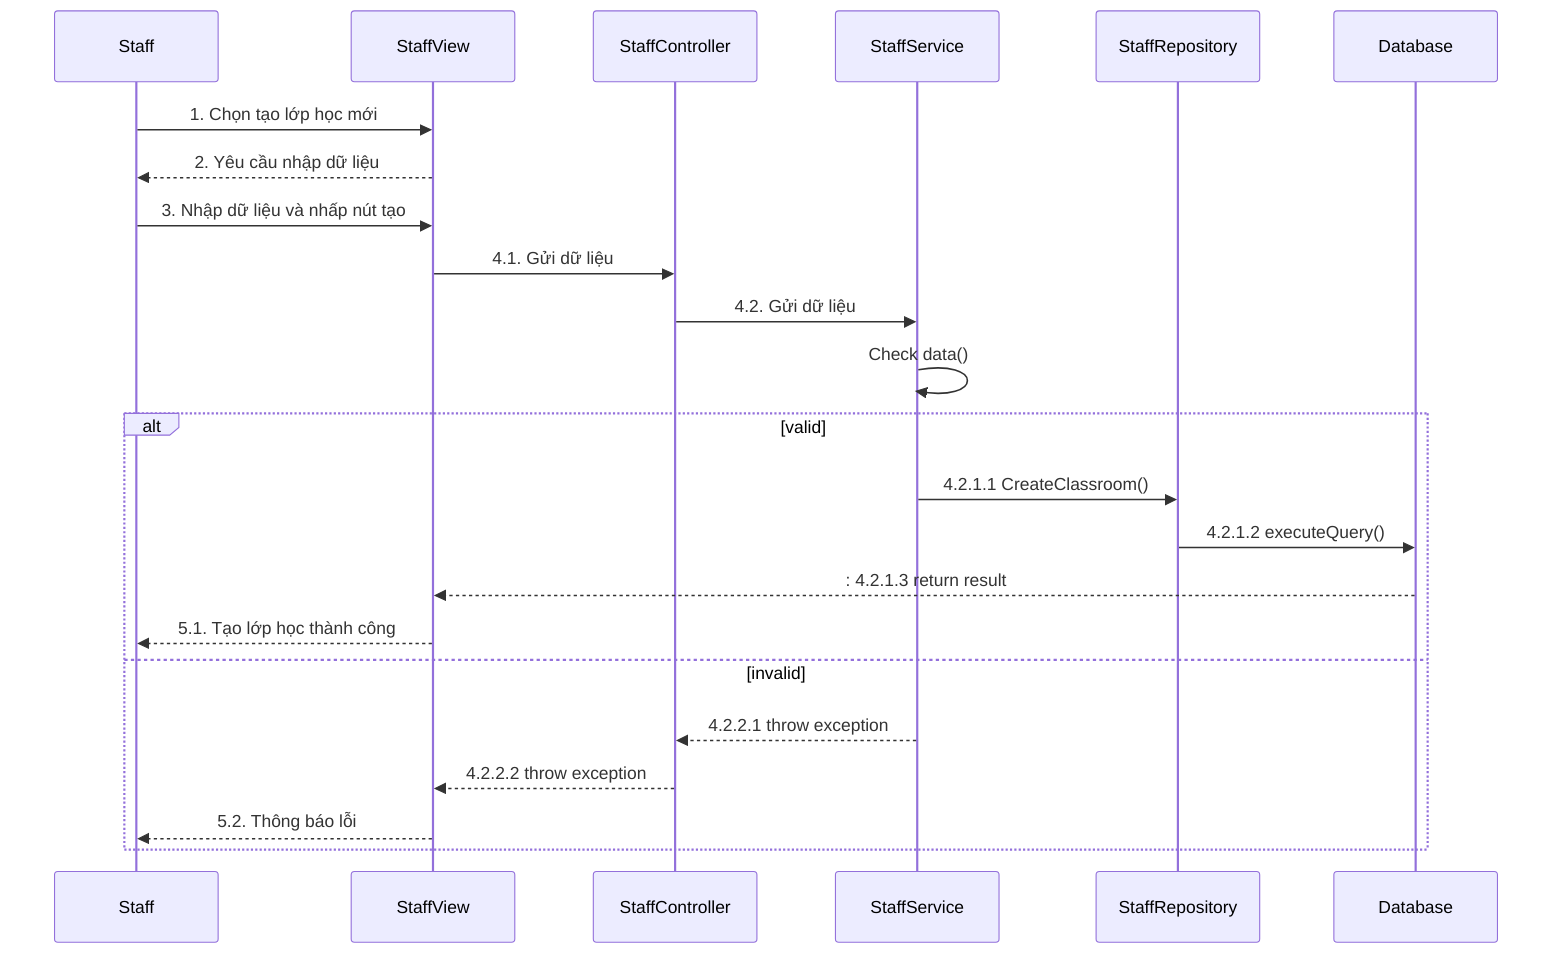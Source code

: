 sequenceDiagram
    participant Staff
    participant StaffView
    participant StaffController
    participant StaffService
    participant StaffRepository
    participant Database

    Staff->>StaffView:  1. Chọn tạo lớp học mới
    StaffView-->>Staff: 2. Yêu cầu nhập dữ liệu
    Staff->>StaffView: 3. Nhập dữ liệu và nhấp nút tạo
    
    StaffView->>StaffController: 4.1. Gửi dữ liệu
    StaffController->>StaffService: 4.2. Gửi dữ liệu
    StaffService->>StaffService: Check data()

    alt valid
        StaffService->>StaffRepository: 4.2.1.1 CreateClassroom()
        StaffRepository->>Database: 4.2.1.2 executeQuery()
        Database-->>StaffView:: 4.2.1.3 return result
        StaffView-->>Staff: 5.1. Tạo lớp học thành công 
    else invalid
        StaffService-->>StaffController: 4.2.2.1 throw exception
        StaffController-->>StaffView: 4.2.2.2 throw exception
        StaffView-->>Staff: 5.2. Thông báo lỗi
    end